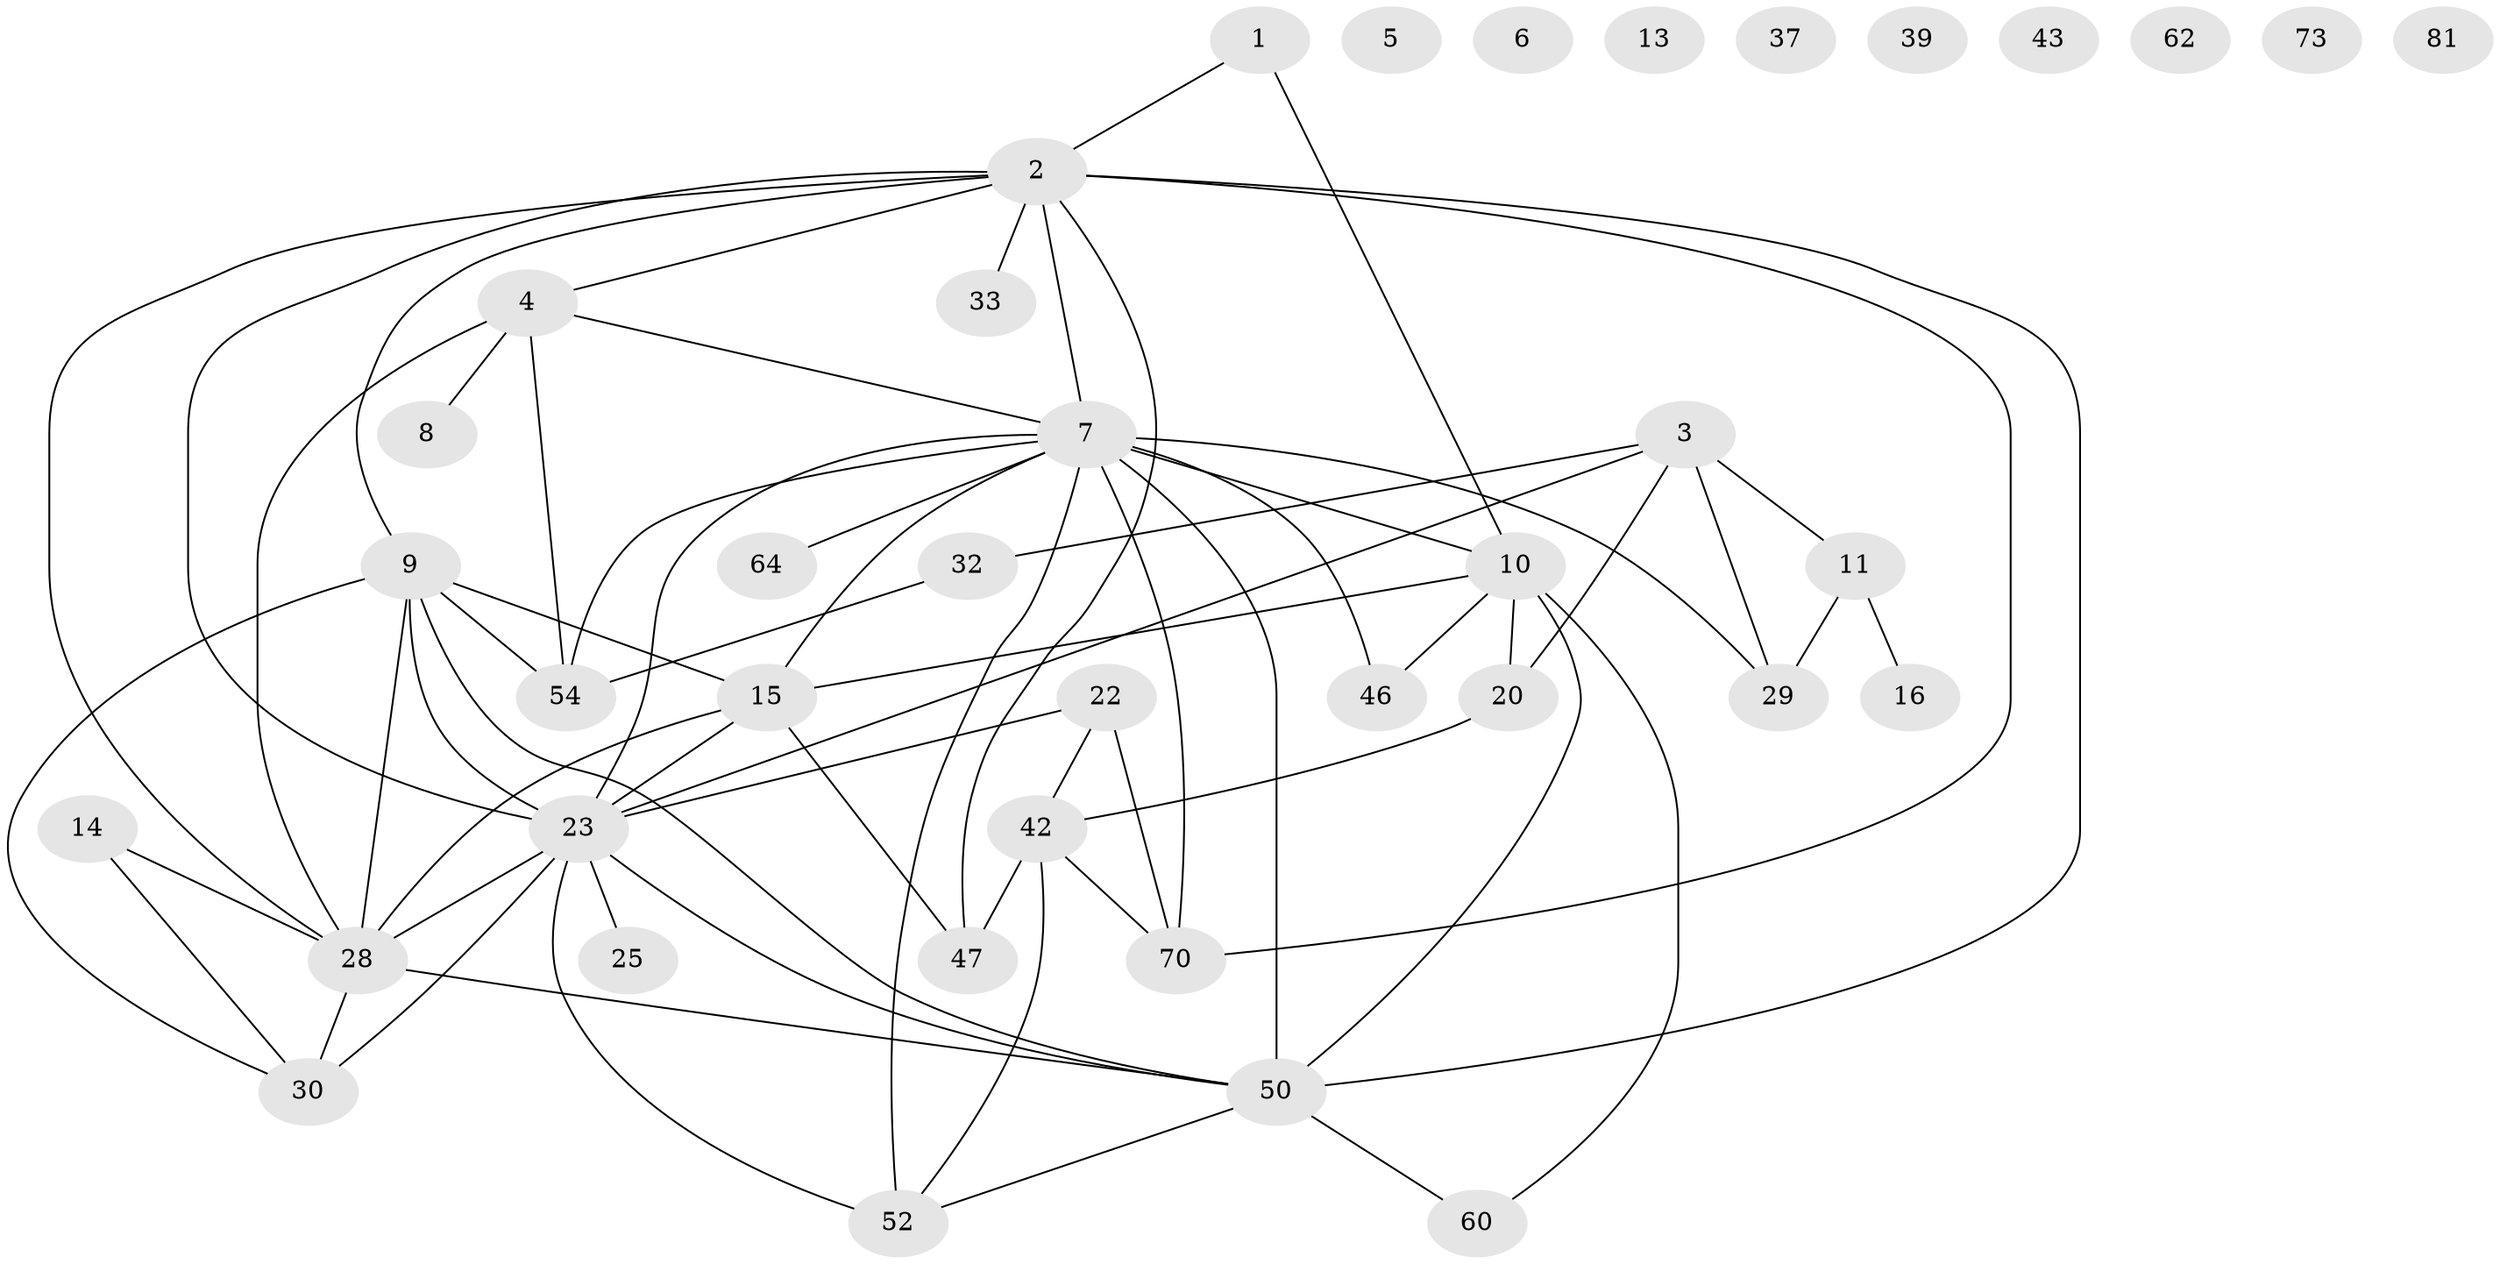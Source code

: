 // original degree distribution, {2: 0.32653061224489793, 5: 0.11224489795918367, 4: 0.09183673469387756, 0: 0.08163265306122448, 1: 0.12244897959183673, 3: 0.20408163265306123, 7: 0.01020408163265306, 8: 0.02040816326530612, 6: 0.030612244897959183}
// Generated by graph-tools (version 1.1) at 2025/16/03/04/25 18:16:25]
// undirected, 39 vertices, 65 edges
graph export_dot {
graph [start="1"]
  node [color=gray90,style=filled];
  1 [super="+21"];
  2 [super="+53+19"];
  3 [super="+57+38+56"];
  4 [super="+75"];
  5;
  6;
  7 [super="+17+12+65+71"];
  8;
  9 [super="+24+84"];
  10 [super="+93+85+34"];
  11 [super="+49"];
  13;
  14;
  15 [super="+18+51"];
  16 [super="+90"];
  20 [super="+31"];
  22 [super="+26"];
  23 [super="+35+66+61"];
  25 [super="+89"];
  28 [super="+59"];
  29 [super="+48"];
  30 [super="+79+36"];
  32 [super="+83+76"];
  33;
  37;
  39;
  42 [super="+44"];
  43;
  46;
  47;
  50 [super="+72+55"];
  52 [super="+63"];
  54 [super="+67"];
  60;
  62;
  64;
  70 [super="+80+74"];
  73 [super="+82"];
  81;
  1 -- 2;
  1 -- 10;
  2 -- 4;
  2 -- 33;
  2 -- 70;
  2 -- 23;
  2 -- 28;
  2 -- 47;
  2 -- 9;
  2 -- 7;
  2 -- 50;
  3 -- 23;
  3 -- 11;
  3 -- 20;
  3 -- 32;
  3 -- 29;
  4 -- 8;
  4 -- 28;
  4 -- 7;
  4 -- 54;
  7 -- 64;
  7 -- 54;
  7 -- 10;
  7 -- 15;
  7 -- 70 [weight=2];
  7 -- 23;
  7 -- 46;
  7 -- 29;
  7 -- 50;
  7 -- 52;
  9 -- 54;
  9 -- 28;
  9 -- 15 [weight=2];
  9 -- 23;
  9 -- 30;
  9 -- 50;
  10 -- 20;
  10 -- 60;
  10 -- 46;
  10 -- 15;
  10 -- 50 [weight=2];
  11 -- 16;
  11 -- 29;
  14 -- 28;
  14 -- 30;
  15 -- 47;
  15 -- 28;
  15 -- 23 [weight=2];
  20 -- 42;
  22 -- 42;
  22 -- 70;
  22 -- 23 [weight=2];
  23 -- 28 [weight=4];
  23 -- 30;
  23 -- 50;
  23 -- 25;
  23 -- 52;
  28 -- 30;
  28 -- 50;
  32 -- 54;
  42 -- 70;
  42 -- 47;
  42 -- 52;
  50 -- 60;
  50 -- 52;
}
